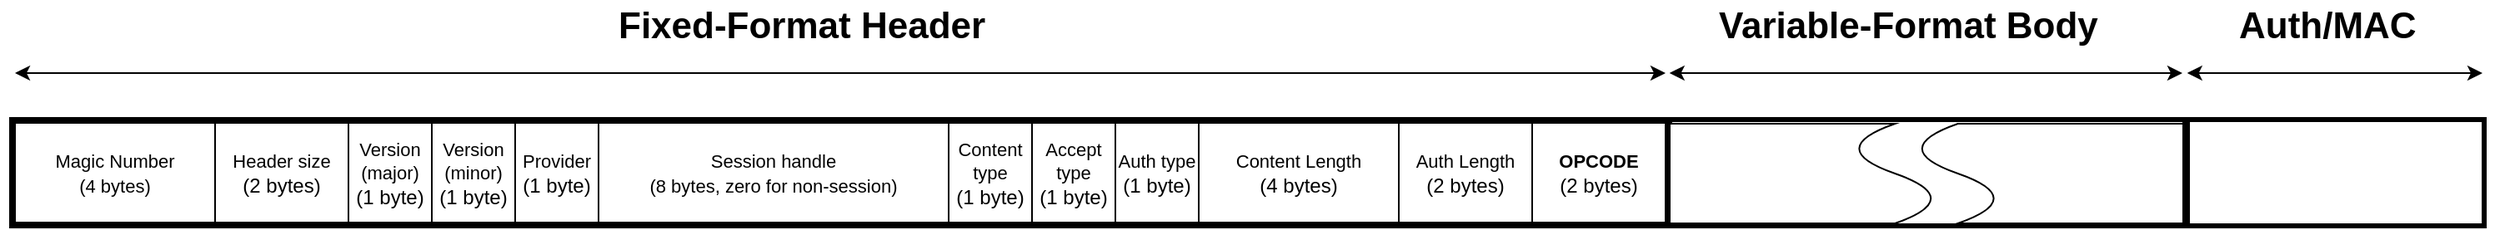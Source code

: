 <mxfile version="10.9.7" type="device"><diagram id="qfHNctd_WOPHGAZ_HX6h" name="Page-1"><mxGraphModel dx="926" dy="616" grid="1" gridSize="10" guides="1" tooltips="1" connect="1" arrows="1" fold="1" page="1" pageScale="1" pageWidth="827" pageHeight="1169" math="0" shadow="0"><root><mxCell id="0"/><mxCell id="1" parent="0"/><mxCell id="aZdAZyVbcuME3lkPNKZm-2" value="" style="rounded=0;whiteSpace=wrap;html=1;strokeWidth=3;shadow=0;rotation=0;" parent="1" vertex="1"><mxGeometry x="10" y="82" width="992" height="64" as="geometry"/></mxCell><mxCell id="aZdAZyVbcuME3lkPNKZm-3" value="&lt;font style=&quot;font-size: 11px&quot;&gt;Magic Number&lt;br&gt;(4 bytes)&lt;/font&gt;" style="rounded=0;whiteSpace=wrap;html=1;" parent="1" vertex="1"><mxGeometry x="12" y="84" width="120" height="60" as="geometry"/></mxCell><mxCell id="aZdAZyVbcuME3lkPNKZm-6" value="&lt;span style=&quot;font-size: 11px&quot;&gt;Version (major)&lt;br&gt;&lt;/span&gt;(1 byte)" style="rounded=0;whiteSpace=wrap;html=1;" parent="1" vertex="1"><mxGeometry x="212" y="84" width="50" height="60" as="geometry"/></mxCell><mxCell id="aZdAZyVbcuME3lkPNKZm-7" value="&lt;span style=&quot;font-size: 11px&quot;&gt;Version (minor)&lt;br&gt;&lt;/span&gt;(1 byte)" style="rounded=0;whiteSpace=wrap;html=1;" parent="1" vertex="1"><mxGeometry x="262" y="84" width="50" height="60" as="geometry"/></mxCell><mxCell id="aZdAZyVbcuME3lkPNKZm-8" value="&lt;span style=&quot;font-size: 11px&quot;&gt;Header size&lt;br&gt;&lt;/span&gt;(2 bytes)" style="rounded=0;whiteSpace=wrap;html=1;" parent="1" vertex="1"><mxGeometry x="132" y="84" width="80" height="60" as="geometry"/></mxCell><mxCell id="aZdAZyVbcuME3lkPNKZm-9" value="&lt;span style=&quot;font-size: 11px&quot;&gt;Provider&lt;br&gt;&lt;/span&gt;(1 byte)" style="rounded=0;whiteSpace=wrap;html=1;" parent="1" vertex="1"><mxGeometry x="312" y="84" width="50" height="60" as="geometry"/></mxCell><mxCell id="aZdAZyVbcuME3lkPNKZm-10" value="&lt;font style=&quot;font-size: 11px&quot;&gt;Session handle&lt;br&gt;(8 bytes, zero for non-session)&lt;br&gt;&lt;/font&gt;" style="rounded=0;whiteSpace=wrap;html=1;" parent="1" vertex="1"><mxGeometry x="362" y="84" width="210" height="60" as="geometry"/></mxCell><mxCell id="aZdAZyVbcuME3lkPNKZm-11" value="&lt;span style=&quot;font-size: 11px&quot;&gt;Content type&lt;br&gt;&lt;/span&gt;(1 byte)" style="rounded=0;whiteSpace=wrap;html=1;" parent="1" vertex="1"><mxGeometry x="572" y="84" width="50" height="60" as="geometry"/></mxCell><mxCell id="aZdAZyVbcuME3lkPNKZm-12" value="&lt;span style=&quot;font-size: 11px&quot;&gt;Content Length&lt;br&gt;&lt;/span&gt;(4 bytes)" style="rounded=0;whiteSpace=wrap;html=1;" parent="1" vertex="1"><mxGeometry x="722" y="84" width="120" height="60" as="geometry"/></mxCell><mxCell id="aZdAZyVbcuME3lkPNKZm-13" value="&lt;span style=&quot;font-size: 11px&quot;&gt;Accept type&lt;br&gt;&lt;/span&gt;(1 byte)" style="rounded=0;whiteSpace=wrap;html=1;" parent="1" vertex="1"><mxGeometry x="622" y="84" width="50" height="60" as="geometry"/></mxCell><mxCell id="aZdAZyVbcuME3lkPNKZm-14" value="&lt;span style=&quot;font-size: 11px&quot;&gt;Auth type&lt;br&gt;&lt;/span&gt;(1 byte)" style="rounded=0;whiteSpace=wrap;html=1;" parent="1" vertex="1"><mxGeometry x="672" y="84" width="50" height="60" as="geometry"/></mxCell><mxCell id="aZdAZyVbcuME3lkPNKZm-15" value="&lt;span style=&quot;font-size: 11px&quot;&gt;Auth Length&lt;br&gt;&lt;/span&gt;(2 bytes)" style="rounded=0;whiteSpace=wrap;html=1;" parent="1" vertex="1"><mxGeometry x="842" y="84" width="80" height="60" as="geometry"/></mxCell><mxCell id="aZdAZyVbcuME3lkPNKZm-17" value="" style="shape=document;whiteSpace=wrap;html=1;boundedLbl=1;rotation=90;" parent="1" vertex="1"><mxGeometry x="1242" y="75.5" width="60" height="77" as="geometry"/></mxCell><mxCell id="aZdAZyVbcuME3lkPNKZm-20" value="&lt;span style=&quot;font-size: 11px&quot;&gt;&lt;b&gt;OPCODE&lt;/b&gt;&lt;br&gt;&lt;/span&gt;(2 bytes)" style="rounded=0;whiteSpace=wrap;html=1;" parent="1" vertex="1"><mxGeometry x="922" y="84" width="80" height="60" as="geometry"/></mxCell><mxCell id="aZdAZyVbcuME3lkPNKZm-22" value="&lt;b&gt;&lt;font style=&quot;font-size: 22px&quot;&gt;Fixed-Format Header&lt;/font&gt;&lt;/b&gt;" style="text;html=1;resizable=0;points=[];autosize=1;align=left;verticalAlign=top;spacingTop=-4;" parent="1" vertex="1"><mxGeometry x="372" y="10" width="240" height="20" as="geometry"/></mxCell><mxCell id="aZdAZyVbcuME3lkPNKZm-23" value="" style="endArrow=classic;startArrow=classic;html=1;" parent="1" edge="1"><mxGeometry width="50" height="50" relative="1" as="geometry"><mxPoint x="12" y="54" as="sourcePoint"/><mxPoint x="1002" y="54" as="targetPoint"/></mxGeometry></mxCell><mxCell id="aZdAZyVbcuME3lkPNKZm-24" value="" style="rounded=0;whiteSpace=wrap;html=1;strokeWidth=3;shadow=0;rotation=0;" parent="1" vertex="1"><mxGeometry x="1004.5" y="82" width="309" height="64" as="geometry"/></mxCell><mxCell id="aZdAZyVbcuME3lkPNKZm-16" value="" style="shape=document;whiteSpace=wrap;html=1;boundedLbl=1;rotation=-90;" parent="1" vertex="1"><mxGeometry x="1054" y="35" width="60" height="159" as="geometry"/></mxCell><mxCell id="aZdAZyVbcuME3lkPNKZm-19" value="" style="shape=document;whiteSpace=wrap;html=1;boundedLbl=1;rotation=90;" parent="1" vertex="1"><mxGeometry x="1203" y="35" width="60" height="159" as="geometry"/></mxCell><mxCell id="aZdAZyVbcuME3lkPNKZm-25" value="" style="endArrow=classic;startArrow=classic;html=1;" parent="1" edge="1"><mxGeometry width="50" height="50" relative="1" as="geometry"><mxPoint x="1004.353" y="54" as="sourcePoint"/><mxPoint x="1312" y="54" as="targetPoint"/></mxGeometry></mxCell><mxCell id="aZdAZyVbcuME3lkPNKZm-26" value="&lt;b&gt;&lt;font style=&quot;font-size: 22px&quot;&gt;Variable-Format Body&lt;br&gt;&lt;/font&gt;&lt;/b&gt;" style="text;html=1;resizable=0;points=[];autosize=1;align=left;verticalAlign=top;spacingTop=-4;" parent="1" vertex="1"><mxGeometry x="1032" y="10" width="240" height="20" as="geometry"/></mxCell><mxCell id="aZdAZyVbcuME3lkPNKZm-27" value="" style="rounded=0;whiteSpace=wrap;html=1;strokeWidth=3;shadow=0;rotation=0;" parent="1" vertex="1"><mxGeometry x="1315" y="82" width="178" height="64" as="geometry"/></mxCell><mxCell id="aZdAZyVbcuME3lkPNKZm-28" value="" style="endArrow=classic;startArrow=classic;html=1;" parent="1" edge="1"><mxGeometry width="50" height="50" relative="1" as="geometry"><mxPoint x="1314.853" y="54" as="sourcePoint"/><mxPoint x="1492" y="54" as="targetPoint"/></mxGeometry></mxCell><mxCell id="aZdAZyVbcuME3lkPNKZm-29" value="&lt;b&gt;&lt;font style=&quot;font-size: 22px&quot;&gt;Auth/MAC&lt;br&gt;&lt;/font&gt;&lt;/b&gt;" style="text;html=1;resizable=0;points=[];autosize=1;align=left;verticalAlign=top;spacingTop=-4;" parent="1" vertex="1"><mxGeometry x="1344" y="10" width="120" height="20" as="geometry"/></mxCell></root></mxGraphModel></diagram></mxfile>